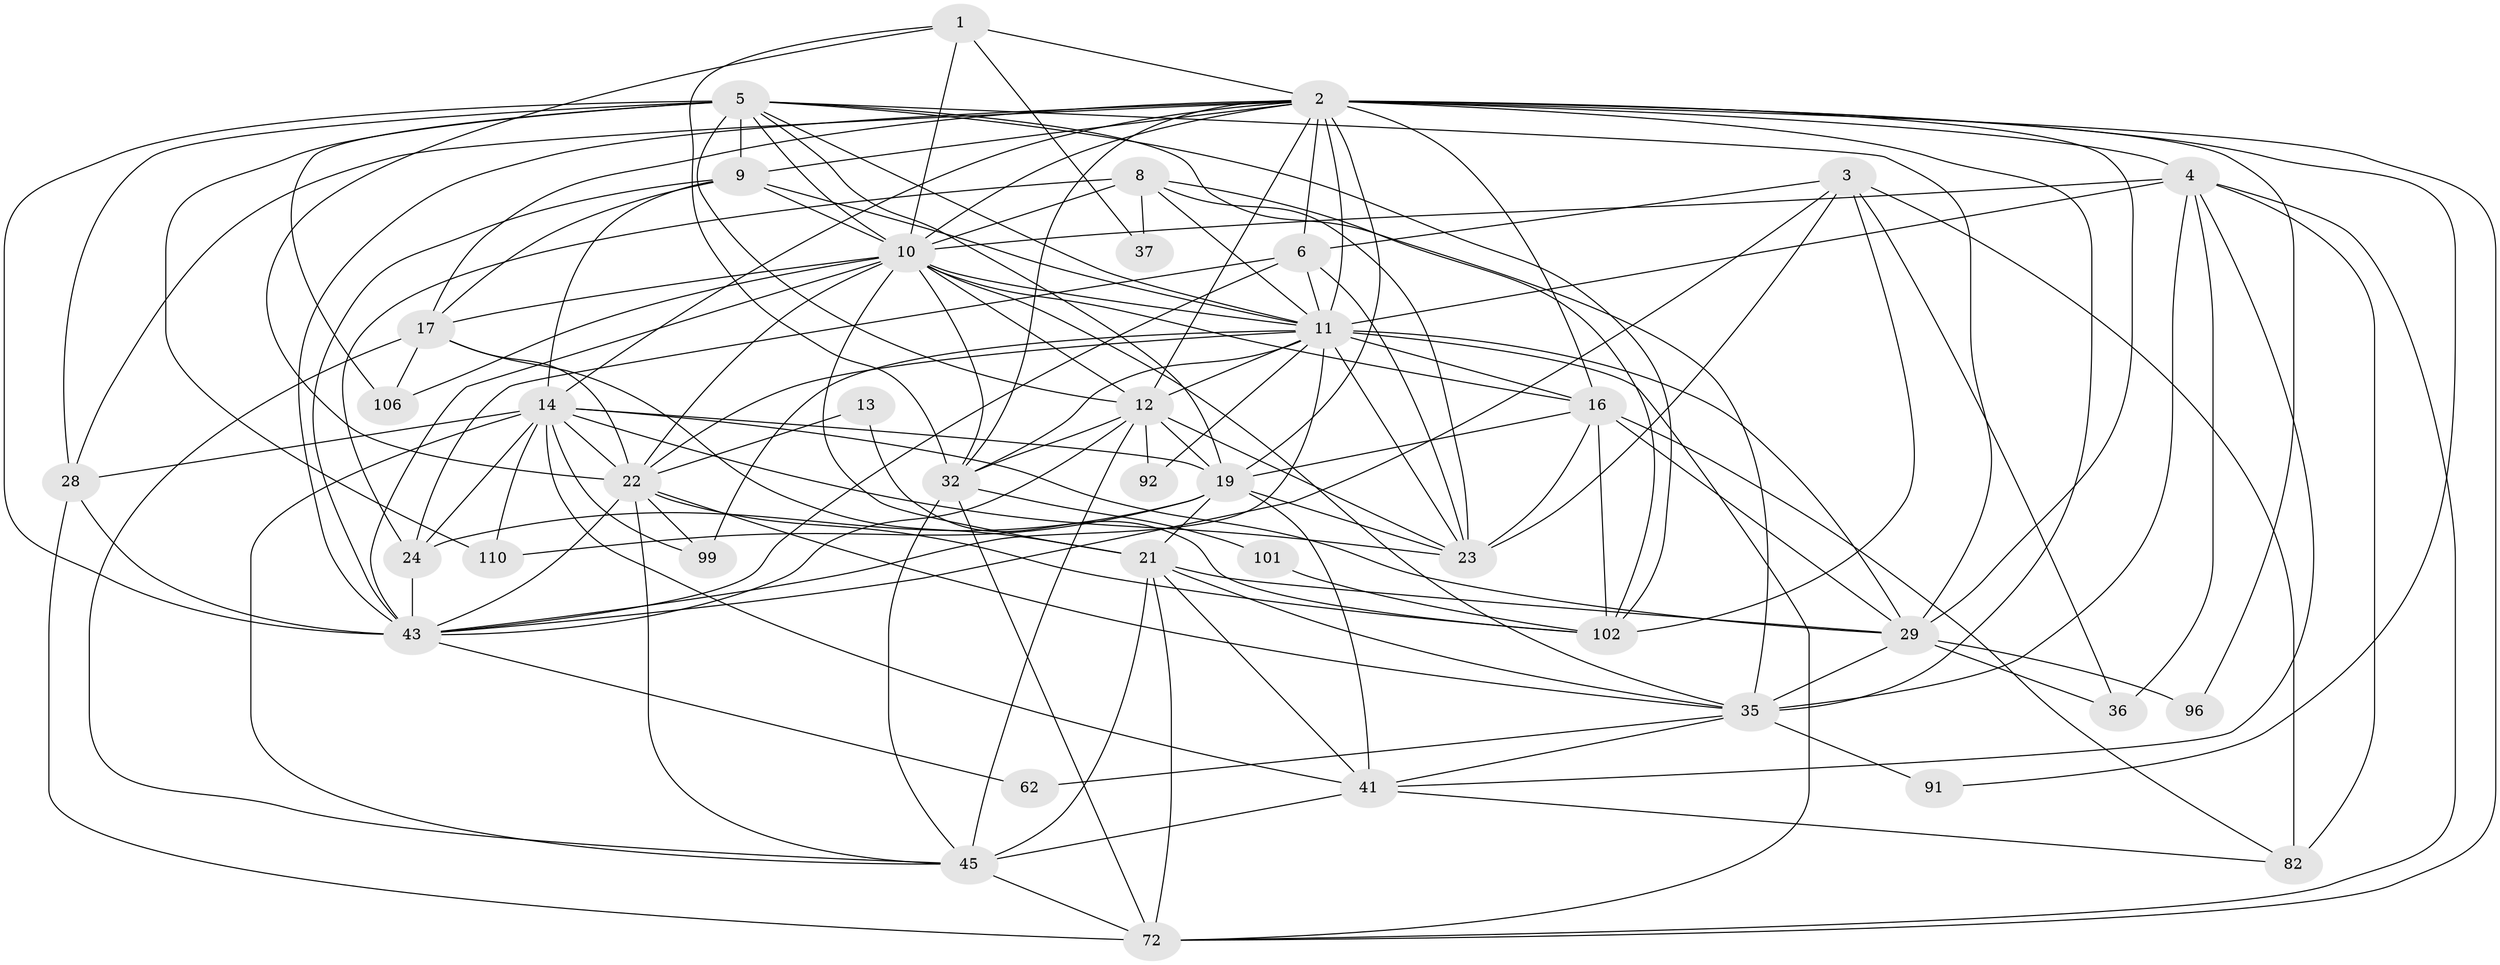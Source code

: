 // original degree distribution, {3: 0.17557251908396945, 6: 0.0916030534351145, 2: 0.19083969465648856, 8: 0.022900763358778626, 4: 0.31297709923664124, 5: 0.17557251908396945, 9: 0.007633587786259542, 7: 0.022900763358778626}
// Generated by graph-tools (version 1.1) at 2025/18/03/04/25 18:18:31]
// undirected, 40 vertices, 142 edges
graph export_dot {
graph [start="1"]
  node [color=gray90,style=filled];
  1 [super="+93"];
  2 [super="+79+112+7"];
  3 [super="+20"];
  4 [super="+121+117+60+114+59"];
  5 [super="+78+69+85+116"];
  6;
  8 [super="+34"];
  9 [super="+50+68+77"];
  10 [super="+98+44"];
  11 [super="+65+108+84+55+67"];
  12 [super="+51+15+40"];
  13;
  14 [super="+30+90"];
  16 [super="+31"];
  17 [super="+18+52"];
  19 [super="+47+129+87+26"];
  21 [super="+27"];
  22 [super="+25"];
  23 [super="+97"];
  24 [super="+118+74"];
  28 [super="+61+42"];
  29 [super="+70"];
  32 [super="+49+115"];
  35 [super="+131+63"];
  36;
  37;
  41 [super="+76+103"];
  43 [super="+94+57+46"];
  45 [super="+119+113"];
  62;
  72 [super="+128+73"];
  82 [super="+126"];
  91;
  92;
  96 [super="+105"];
  99 [super="+124"];
  101;
  102 [super="+107"];
  106;
  110;
  1 -- 10;
  1 -- 22;
  1 -- 32;
  1 -- 2;
  1 -- 37;
  2 -- 19;
  2 -- 10 [weight=2];
  2 -- 28 [weight=2];
  2 -- 17;
  2 -- 32;
  2 -- 6;
  2 -- 72;
  2 -- 9;
  2 -- 11 [weight=2];
  2 -- 14;
  2 -- 91;
  2 -- 29;
  2 -- 96;
  2 -- 35;
  2 -- 43 [weight=2];
  2 -- 4;
  2 -- 16 [weight=3];
  2 -- 12;
  3 -- 36;
  3 -- 23;
  3 -- 6;
  3 -- 102;
  3 -- 43;
  3 -- 82;
  4 -- 10;
  4 -- 11 [weight=3];
  4 -- 36;
  4 -- 41;
  4 -- 35 [weight=2];
  4 -- 72;
  4 -- 82 [weight=2];
  5 -- 29;
  5 -- 12 [weight=2];
  5 -- 106;
  5 -- 19;
  5 -- 11;
  5 -- 35;
  5 -- 102;
  5 -- 110;
  5 -- 43;
  5 -- 9;
  5 -- 10;
  5 -- 28;
  6 -- 23;
  6 -- 24;
  6 -- 43;
  6 -- 11;
  8 -- 37;
  8 -- 23;
  8 -- 102;
  8 -- 10;
  8 -- 11;
  8 -- 24;
  9 -- 43;
  9 -- 11 [weight=3];
  9 -- 17;
  9 -- 10;
  9 -- 14;
  10 -- 16;
  10 -- 32;
  10 -- 35;
  10 -- 106;
  10 -- 17;
  10 -- 21;
  10 -- 11 [weight=2];
  10 -- 12;
  10 -- 22;
  10 -- 43;
  11 -- 23 [weight=2];
  11 -- 99 [weight=2];
  11 -- 92;
  11 -- 29;
  11 -- 12;
  11 -- 22;
  11 -- 72;
  11 -- 16;
  11 -- 43 [weight=2];
  11 -- 32;
  12 -- 92;
  12 -- 19;
  12 -- 32;
  12 -- 23;
  12 -- 45;
  12 -- 43;
  13 -- 102;
  13 -- 22;
  14 -- 22;
  14 -- 19;
  14 -- 41;
  14 -- 28;
  14 -- 45;
  14 -- 23;
  14 -- 24;
  14 -- 110;
  14 -- 29;
  14 -- 99;
  16 -- 23;
  16 -- 19 [weight=2];
  16 -- 82;
  16 -- 102;
  16 -- 29 [weight=2];
  17 -- 45;
  17 -- 21;
  17 -- 106;
  17 -- 22;
  19 -- 110;
  19 -- 23;
  19 -- 41;
  19 -- 21;
  19 -- 24;
  21 -- 72;
  21 -- 45 [weight=2];
  21 -- 29;
  21 -- 41;
  21 -- 35;
  22 -- 99;
  22 -- 102;
  22 -- 35;
  22 -- 43;
  22 -- 45;
  24 -- 43 [weight=2];
  28 -- 72;
  28 -- 43;
  29 -- 96 [weight=3];
  29 -- 36;
  29 -- 35;
  32 -- 72 [weight=2];
  32 -- 101;
  32 -- 45;
  35 -- 41;
  35 -- 91;
  35 -- 62;
  41 -- 45;
  41 -- 82;
  43 -- 62;
  45 -- 72;
  101 -- 102;
}
